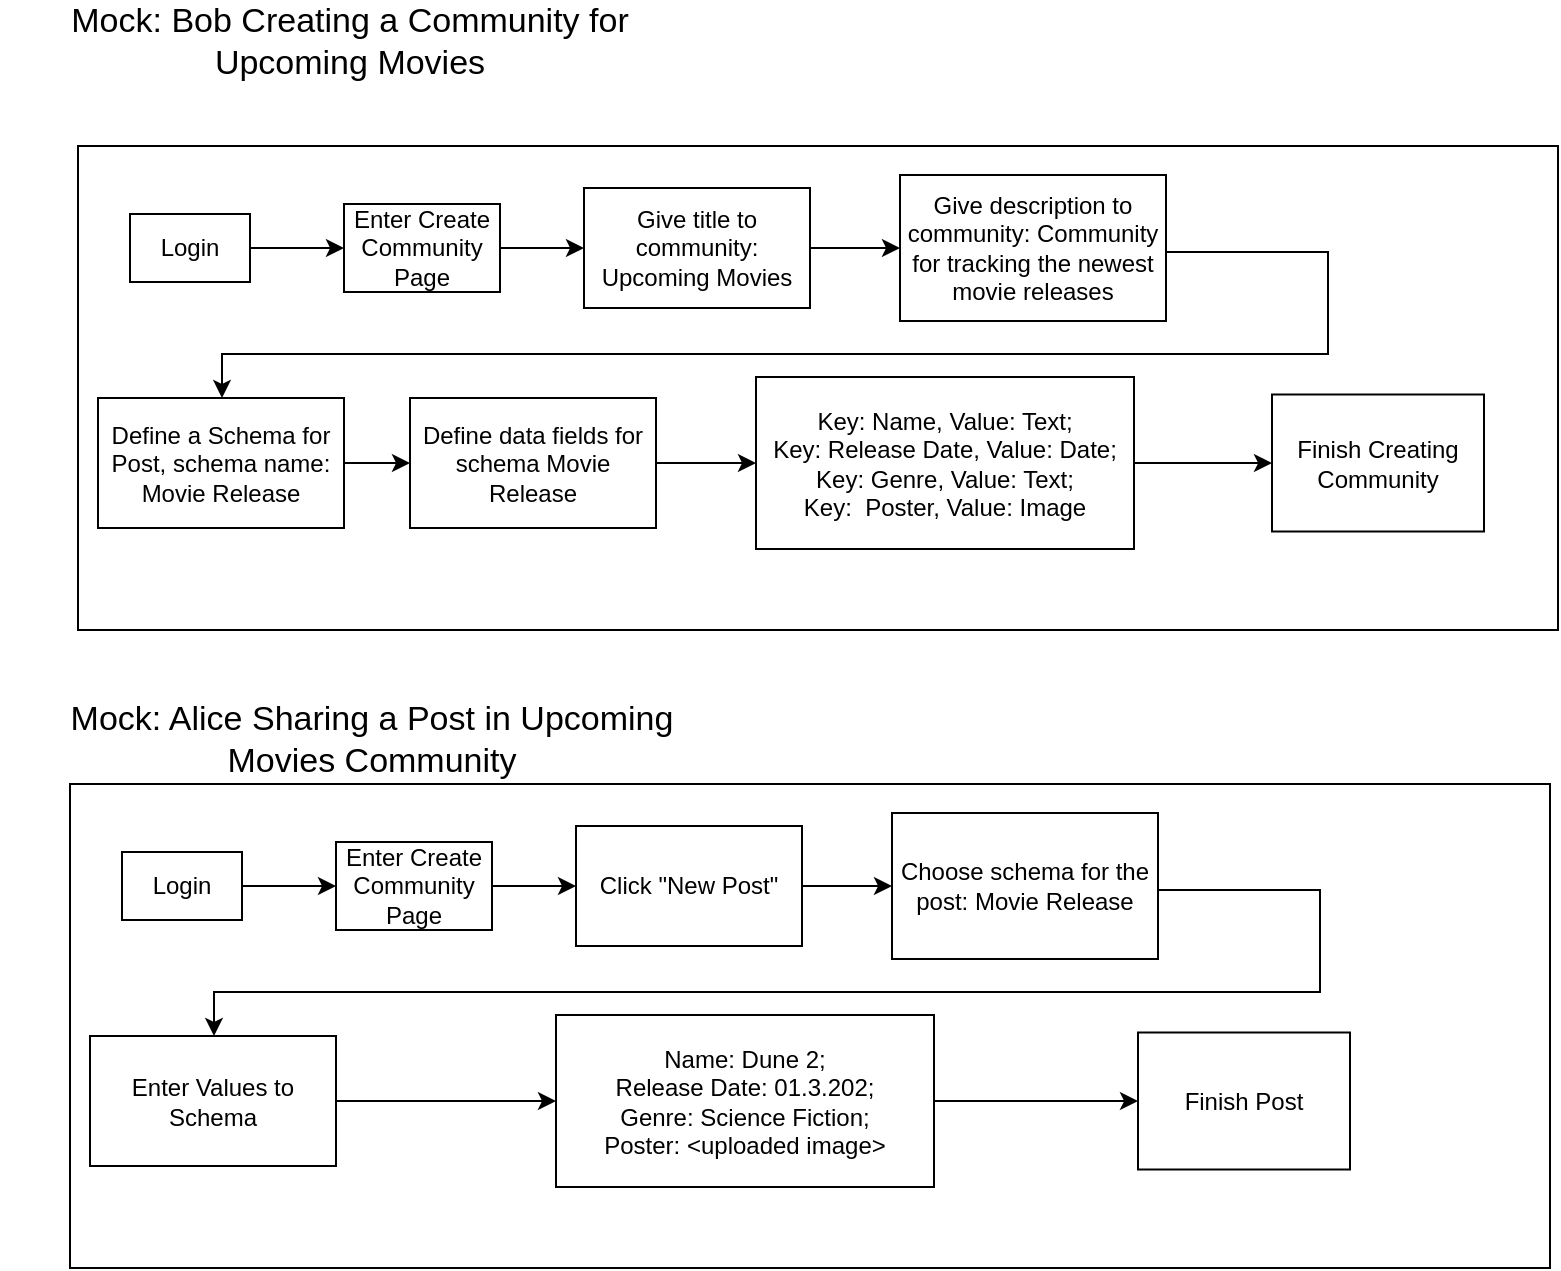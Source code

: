 <mxfile version="23.1.5" type="device">
  <diagram name="Page-1" id="hT5yPsnkGmW4OuqI8rKV">
    <mxGraphModel dx="1242" dy="793" grid="0" gridSize="10" guides="1" tooltips="1" connect="1" arrows="1" fold="1" page="1" pageScale="1" pageWidth="850" pageHeight="1100" math="0" shadow="0">
      <root>
        <mxCell id="0" />
        <mxCell id="1" parent="0" />
        <mxCell id="Scc57TFC-rIM_niCT2At-1" value="Mock: Bob Creating a Community for Upcoming Movies" style="text;html=1;align=center;verticalAlign=middle;whiteSpace=wrap;rounded=0;fontSize=17;" vertex="1" parent="1">
          <mxGeometry x="20" y="50" width="350" height="30" as="geometry" />
        </mxCell>
        <mxCell id="Scc57TFC-rIM_niCT2At-3" value="" style="rounded=0;whiteSpace=wrap;html=1;gradientColor=none;fillColor=none;" vertex="1" parent="1">
          <mxGeometry x="59" y="117" width="740" height="242" as="geometry" />
        </mxCell>
        <mxCell id="Scc57TFC-rIM_niCT2At-8" value="" style="edgeStyle=orthogonalEdgeStyle;rounded=0;orthogonalLoop=1;jettySize=auto;html=1;" edge="1" parent="1" source="Scc57TFC-rIM_niCT2At-4" target="Scc57TFC-rIM_niCT2At-5">
          <mxGeometry relative="1" as="geometry" />
        </mxCell>
        <mxCell id="Scc57TFC-rIM_niCT2At-4" value="Login" style="rounded=0;whiteSpace=wrap;html=1;" vertex="1" parent="1">
          <mxGeometry x="85" y="151" width="60" height="34" as="geometry" />
        </mxCell>
        <mxCell id="Scc57TFC-rIM_niCT2At-9" value="" style="edgeStyle=orthogonalEdgeStyle;rounded=0;orthogonalLoop=1;jettySize=auto;html=1;" edge="1" parent="1" source="Scc57TFC-rIM_niCT2At-5" target="Scc57TFC-rIM_niCT2At-6">
          <mxGeometry relative="1" as="geometry" />
        </mxCell>
        <mxCell id="Scc57TFC-rIM_niCT2At-5" value="Enter Create Community Page" style="rounded=0;whiteSpace=wrap;html=1;" vertex="1" parent="1">
          <mxGeometry x="192" y="146" width="78" height="44" as="geometry" />
        </mxCell>
        <mxCell id="Scc57TFC-rIM_niCT2At-10" value="" style="edgeStyle=orthogonalEdgeStyle;rounded=0;orthogonalLoop=1;jettySize=auto;html=1;" edge="1" parent="1" source="Scc57TFC-rIM_niCT2At-6" target="Scc57TFC-rIM_niCT2At-7">
          <mxGeometry relative="1" as="geometry" />
        </mxCell>
        <mxCell id="Scc57TFC-rIM_niCT2At-6" value="Give title to community: Upcoming Movies" style="rounded=0;whiteSpace=wrap;html=1;" vertex="1" parent="1">
          <mxGeometry x="312" y="138" width="113" height="60" as="geometry" />
        </mxCell>
        <mxCell id="Scc57TFC-rIM_niCT2At-12" value="" style="edgeStyle=orthogonalEdgeStyle;rounded=0;orthogonalLoop=1;jettySize=auto;html=1;" edge="1" parent="1" source="Scc57TFC-rIM_niCT2At-7" target="Scc57TFC-rIM_niCT2At-11">
          <mxGeometry relative="1" as="geometry">
            <Array as="points">
              <mxPoint x="684" y="170" />
              <mxPoint x="684" y="221" />
              <mxPoint x="131" y="221" />
            </Array>
          </mxGeometry>
        </mxCell>
        <mxCell id="Scc57TFC-rIM_niCT2At-7" value="Give description to community: Community for tracking the newest movie releases" style="rounded=0;whiteSpace=wrap;html=1;" vertex="1" parent="1">
          <mxGeometry x="470" y="131.5" width="133" height="73" as="geometry" />
        </mxCell>
        <mxCell id="Scc57TFC-rIM_niCT2At-14" value="" style="edgeStyle=orthogonalEdgeStyle;rounded=0;orthogonalLoop=1;jettySize=auto;html=1;" edge="1" parent="1" source="Scc57TFC-rIM_niCT2At-11" target="Scc57TFC-rIM_niCT2At-13">
          <mxGeometry relative="1" as="geometry" />
        </mxCell>
        <mxCell id="Scc57TFC-rIM_niCT2At-11" value="Define a Schema for Post, schema name: Movie Release" style="rounded=0;whiteSpace=wrap;html=1;" vertex="1" parent="1">
          <mxGeometry x="69" y="243" width="123" height="65" as="geometry" />
        </mxCell>
        <mxCell id="Scc57TFC-rIM_niCT2At-16" value="" style="edgeStyle=orthogonalEdgeStyle;rounded=0;orthogonalLoop=1;jettySize=auto;html=1;" edge="1" parent="1" source="Scc57TFC-rIM_niCT2At-13" target="Scc57TFC-rIM_niCT2At-15">
          <mxGeometry relative="1" as="geometry" />
        </mxCell>
        <mxCell id="Scc57TFC-rIM_niCT2At-13" value="Define data fields for schema Movie Release" style="rounded=0;whiteSpace=wrap;html=1;" vertex="1" parent="1">
          <mxGeometry x="225" y="243" width="123" height="65" as="geometry" />
        </mxCell>
        <mxCell id="Scc57TFC-rIM_niCT2At-18" value="" style="edgeStyle=orthogonalEdgeStyle;rounded=0;orthogonalLoop=1;jettySize=auto;html=1;" edge="1" parent="1" source="Scc57TFC-rIM_niCT2At-15" target="Scc57TFC-rIM_niCT2At-17">
          <mxGeometry relative="1" as="geometry" />
        </mxCell>
        <mxCell id="Scc57TFC-rIM_niCT2At-15" value="Key: Name, Value: Text;&lt;br&gt;Key: Release Date, Value: Date;&lt;br&gt;Key: Genre, Value: Text;&lt;br&gt;Key:&amp;nbsp; Poster, Value: Image" style="rounded=0;whiteSpace=wrap;html=1;" vertex="1" parent="1">
          <mxGeometry x="398" y="232.5" width="189" height="86" as="geometry" />
        </mxCell>
        <mxCell id="Scc57TFC-rIM_niCT2At-17" value="Finish Creating Community" style="rounded=0;whiteSpace=wrap;html=1;" vertex="1" parent="1">
          <mxGeometry x="656" y="241.25" width="106" height="68.5" as="geometry" />
        </mxCell>
        <mxCell id="Scc57TFC-rIM_niCT2At-19" value="Mock: Alice Sharing a Post in Upcoming Movies Community" style="text;html=1;align=center;verticalAlign=middle;whiteSpace=wrap;rounded=0;fontSize=17;" vertex="1" parent="1">
          <mxGeometry x="31" y="399" width="350" height="30" as="geometry" />
        </mxCell>
        <mxCell id="Scc57TFC-rIM_niCT2At-20" value="" style="rounded=0;whiteSpace=wrap;html=1;gradientColor=none;fillColor=none;" vertex="1" parent="1">
          <mxGeometry x="55" y="436" width="740" height="242" as="geometry" />
        </mxCell>
        <mxCell id="Scc57TFC-rIM_niCT2At-21" value="" style="edgeStyle=orthogonalEdgeStyle;rounded=0;orthogonalLoop=1;jettySize=auto;html=1;" edge="1" parent="1" source="Scc57TFC-rIM_niCT2At-22" target="Scc57TFC-rIM_niCT2At-24">
          <mxGeometry relative="1" as="geometry" />
        </mxCell>
        <mxCell id="Scc57TFC-rIM_niCT2At-22" value="Login" style="rounded=0;whiteSpace=wrap;html=1;" vertex="1" parent="1">
          <mxGeometry x="81" y="470" width="60" height="34" as="geometry" />
        </mxCell>
        <mxCell id="Scc57TFC-rIM_niCT2At-23" value="" style="edgeStyle=orthogonalEdgeStyle;rounded=0;orthogonalLoop=1;jettySize=auto;html=1;" edge="1" parent="1" source="Scc57TFC-rIM_niCT2At-24" target="Scc57TFC-rIM_niCT2At-26">
          <mxGeometry relative="1" as="geometry" />
        </mxCell>
        <mxCell id="Scc57TFC-rIM_niCT2At-24" value="Enter Create Community Page" style="rounded=0;whiteSpace=wrap;html=1;" vertex="1" parent="1">
          <mxGeometry x="188" y="465" width="78" height="44" as="geometry" />
        </mxCell>
        <mxCell id="Scc57TFC-rIM_niCT2At-25" value="" style="edgeStyle=orthogonalEdgeStyle;rounded=0;orthogonalLoop=1;jettySize=auto;html=1;" edge="1" parent="1" source="Scc57TFC-rIM_niCT2At-26" target="Scc57TFC-rIM_niCT2At-28">
          <mxGeometry relative="1" as="geometry" />
        </mxCell>
        <mxCell id="Scc57TFC-rIM_niCT2At-26" value="Click &quot;New Post&quot;" style="rounded=0;whiteSpace=wrap;html=1;" vertex="1" parent="1">
          <mxGeometry x="308" y="457" width="113" height="60" as="geometry" />
        </mxCell>
        <mxCell id="Scc57TFC-rIM_niCT2At-27" value="" style="edgeStyle=orthogonalEdgeStyle;rounded=0;orthogonalLoop=1;jettySize=auto;html=1;" edge="1" parent="1" source="Scc57TFC-rIM_niCT2At-28" target="Scc57TFC-rIM_niCT2At-30">
          <mxGeometry relative="1" as="geometry">
            <Array as="points">
              <mxPoint x="680" y="489" />
              <mxPoint x="680" y="540" />
              <mxPoint x="127" y="540" />
            </Array>
          </mxGeometry>
        </mxCell>
        <mxCell id="Scc57TFC-rIM_niCT2At-28" value="Choose schema for the post: Movie Release" style="rounded=0;whiteSpace=wrap;html=1;" vertex="1" parent="1">
          <mxGeometry x="466" y="450.5" width="133" height="73" as="geometry" />
        </mxCell>
        <mxCell id="Scc57TFC-rIM_niCT2At-36" value="" style="edgeStyle=orthogonalEdgeStyle;rounded=0;orthogonalLoop=1;jettySize=auto;html=1;" edge="1" parent="1" source="Scc57TFC-rIM_niCT2At-30" target="Scc57TFC-rIM_niCT2At-34">
          <mxGeometry relative="1" as="geometry" />
        </mxCell>
        <mxCell id="Scc57TFC-rIM_niCT2At-30" value="Enter Values to Schema" style="rounded=0;whiteSpace=wrap;html=1;" vertex="1" parent="1">
          <mxGeometry x="65" y="562" width="123" height="65" as="geometry" />
        </mxCell>
        <mxCell id="Scc57TFC-rIM_niCT2At-33" value="" style="edgeStyle=orthogonalEdgeStyle;rounded=0;orthogonalLoop=1;jettySize=auto;html=1;" edge="1" parent="1" source="Scc57TFC-rIM_niCT2At-34" target="Scc57TFC-rIM_niCT2At-35">
          <mxGeometry relative="1" as="geometry" />
        </mxCell>
        <mxCell id="Scc57TFC-rIM_niCT2At-34" value="Name: Dune 2;&lt;br&gt;Release Date: 01.3.202;&lt;br&gt;Genre: Science Fiction;&lt;br&gt;Poster: &amp;lt;uploaded image&amp;gt;" style="rounded=0;whiteSpace=wrap;html=1;" vertex="1" parent="1">
          <mxGeometry x="298" y="551.5" width="189" height="86" as="geometry" />
        </mxCell>
        <mxCell id="Scc57TFC-rIM_niCT2At-35" value="Finish Post" style="rounded=0;whiteSpace=wrap;html=1;" vertex="1" parent="1">
          <mxGeometry x="589" y="560.25" width="106" height="68.5" as="geometry" />
        </mxCell>
      </root>
    </mxGraphModel>
  </diagram>
</mxfile>
